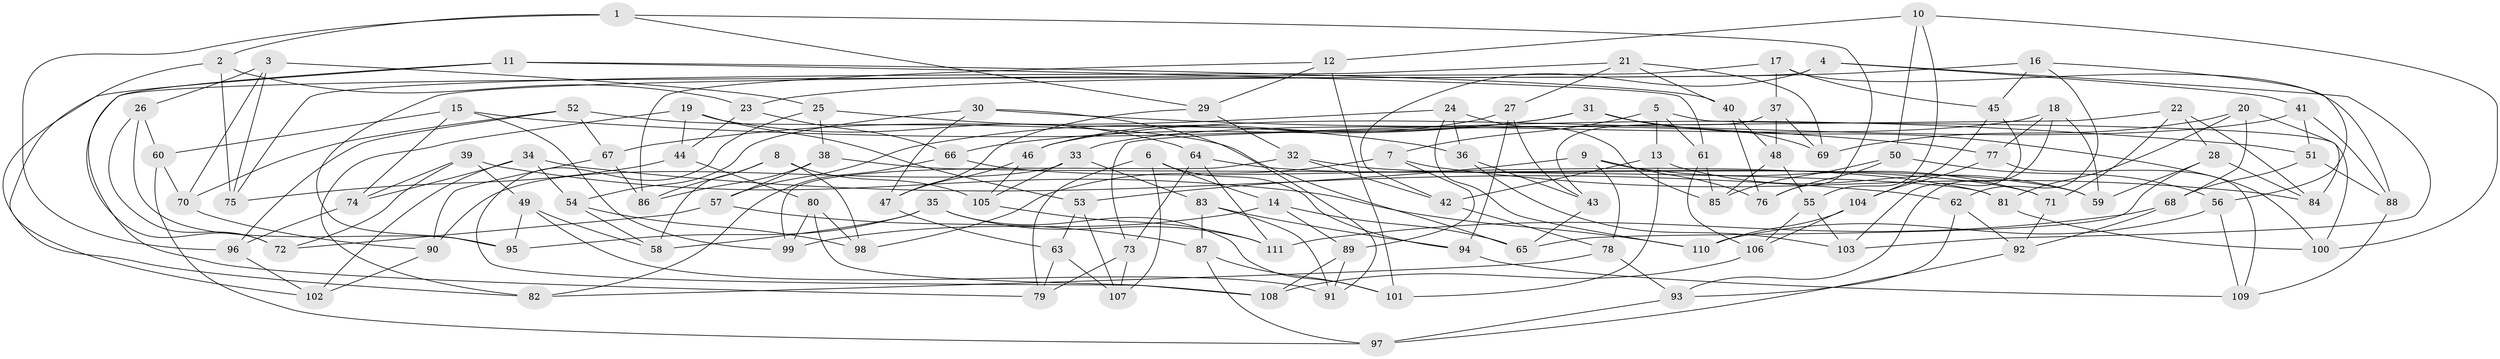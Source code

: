 // Generated by graph-tools (version 1.1) at 2025/16/03/09/25 04:16:40]
// undirected, 111 vertices, 222 edges
graph export_dot {
graph [start="1"]
  node [color=gray90,style=filled];
  1;
  2;
  3;
  4;
  5;
  6;
  7;
  8;
  9;
  10;
  11;
  12;
  13;
  14;
  15;
  16;
  17;
  18;
  19;
  20;
  21;
  22;
  23;
  24;
  25;
  26;
  27;
  28;
  29;
  30;
  31;
  32;
  33;
  34;
  35;
  36;
  37;
  38;
  39;
  40;
  41;
  42;
  43;
  44;
  45;
  46;
  47;
  48;
  49;
  50;
  51;
  52;
  53;
  54;
  55;
  56;
  57;
  58;
  59;
  60;
  61;
  62;
  63;
  64;
  65;
  66;
  67;
  68;
  69;
  70;
  71;
  72;
  73;
  74;
  75;
  76;
  77;
  78;
  79;
  80;
  81;
  82;
  83;
  84;
  85;
  86;
  87;
  88;
  89;
  90;
  91;
  92;
  93;
  94;
  95;
  96;
  97;
  98;
  99;
  100;
  101;
  102;
  103;
  104;
  105;
  106;
  107;
  108;
  109;
  110;
  111;
  1 -- 2;
  1 -- 29;
  1 -- 76;
  1 -- 96;
  2 -- 23;
  2 -- 75;
  2 -- 82;
  3 -- 75;
  3 -- 26;
  3 -- 70;
  3 -- 25;
  4 -- 41;
  4 -- 42;
  4 -- 79;
  4 -- 103;
  5 -- 7;
  5 -- 13;
  5 -- 100;
  5 -- 61;
  6 -- 107;
  6 -- 79;
  6 -- 94;
  6 -- 14;
  7 -- 84;
  7 -- 98;
  7 -- 89;
  8 -- 105;
  8 -- 98;
  8 -- 86;
  8 -- 58;
  9 -- 53;
  9 -- 76;
  9 -- 71;
  9 -- 78;
  10 -- 55;
  10 -- 50;
  10 -- 100;
  10 -- 12;
  11 -- 102;
  11 -- 72;
  11 -- 40;
  11 -- 61;
  12 -- 86;
  12 -- 101;
  12 -- 29;
  13 -- 42;
  13 -- 101;
  13 -- 59;
  14 -- 89;
  14 -- 65;
  14 -- 99;
  15 -- 51;
  15 -- 60;
  15 -- 74;
  15 -- 99;
  16 -- 62;
  16 -- 56;
  16 -- 23;
  16 -- 45;
  17 -- 88;
  17 -- 95;
  17 -- 37;
  17 -- 45;
  18 -- 77;
  18 -- 33;
  18 -- 93;
  18 -- 59;
  19 -- 53;
  19 -- 82;
  19 -- 64;
  19 -- 44;
  20 -- 84;
  20 -- 68;
  20 -- 81;
  20 -- 69;
  21 -- 69;
  21 -- 40;
  21 -- 75;
  21 -- 27;
  22 -- 84;
  22 -- 71;
  22 -- 73;
  22 -- 28;
  23 -- 44;
  23 -- 66;
  24 -- 110;
  24 -- 36;
  24 -- 85;
  24 -- 67;
  25 -- 36;
  25 -- 38;
  25 -- 108;
  26 -- 72;
  26 -- 60;
  26 -- 95;
  27 -- 46;
  27 -- 94;
  27 -- 43;
  28 -- 84;
  28 -- 59;
  28 -- 65;
  29 -- 32;
  29 -- 47;
  30 -- 91;
  30 -- 54;
  30 -- 77;
  30 -- 47;
  31 -- 69;
  31 -- 57;
  31 -- 66;
  31 -- 100;
  32 -- 99;
  32 -- 59;
  32 -- 42;
  33 -- 105;
  33 -- 90;
  33 -- 83;
  34 -- 74;
  34 -- 102;
  34 -- 62;
  34 -- 54;
  35 -- 58;
  35 -- 95;
  35 -- 101;
  35 -- 111;
  36 -- 43;
  36 -- 103;
  37 -- 43;
  37 -- 69;
  37 -- 48;
  38 -- 86;
  38 -- 81;
  38 -- 57;
  39 -- 74;
  39 -- 49;
  39 -- 110;
  39 -- 72;
  40 -- 48;
  40 -- 76;
  41 -- 51;
  41 -- 46;
  41 -- 88;
  42 -- 78;
  43 -- 65;
  44 -- 75;
  44 -- 80;
  45 -- 103;
  45 -- 104;
  46 -- 47;
  46 -- 105;
  47 -- 63;
  48 -- 85;
  48 -- 55;
  49 -- 91;
  49 -- 58;
  49 -- 95;
  50 -- 56;
  50 -- 85;
  50 -- 76;
  51 -- 88;
  51 -- 68;
  52 -- 70;
  52 -- 96;
  52 -- 65;
  52 -- 67;
  53 -- 107;
  53 -- 63;
  54 -- 58;
  54 -- 98;
  55 -- 103;
  55 -- 106;
  56 -- 110;
  56 -- 109;
  57 -- 72;
  57 -- 87;
  60 -- 97;
  60 -- 70;
  61 -- 106;
  61 -- 85;
  62 -- 93;
  62 -- 92;
  63 -- 107;
  63 -- 79;
  64 -- 73;
  64 -- 111;
  64 -- 71;
  66 -- 82;
  66 -- 81;
  67 -- 86;
  67 -- 90;
  68 -- 92;
  68 -- 111;
  70 -- 90;
  71 -- 92;
  73 -- 107;
  73 -- 79;
  74 -- 96;
  77 -- 109;
  77 -- 104;
  78 -- 93;
  78 -- 82;
  80 -- 98;
  80 -- 108;
  80 -- 99;
  81 -- 100;
  83 -- 87;
  83 -- 91;
  83 -- 94;
  87 -- 97;
  87 -- 101;
  88 -- 109;
  89 -- 91;
  89 -- 108;
  90 -- 102;
  92 -- 97;
  93 -- 97;
  94 -- 109;
  96 -- 102;
  104 -- 106;
  104 -- 110;
  105 -- 111;
  106 -- 108;
}
